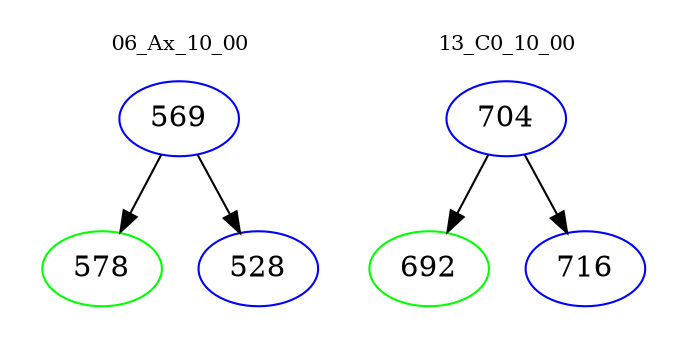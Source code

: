digraph{
subgraph cluster_0 {
color = white
label = "06_Ax_10_00";
fontsize=10;
T0_569 [label="569", color="blue"]
T0_569 -> T0_578 [color="black"]
T0_578 [label="578", color="green"]
T0_569 -> T0_528 [color="black"]
T0_528 [label="528", color="blue"]
}
subgraph cluster_1 {
color = white
label = "13_C0_10_00";
fontsize=10;
T1_704 [label="704", color="blue"]
T1_704 -> T1_692 [color="black"]
T1_692 [label="692", color="green"]
T1_704 -> T1_716 [color="black"]
T1_716 [label="716", color="blue"]
}
}
